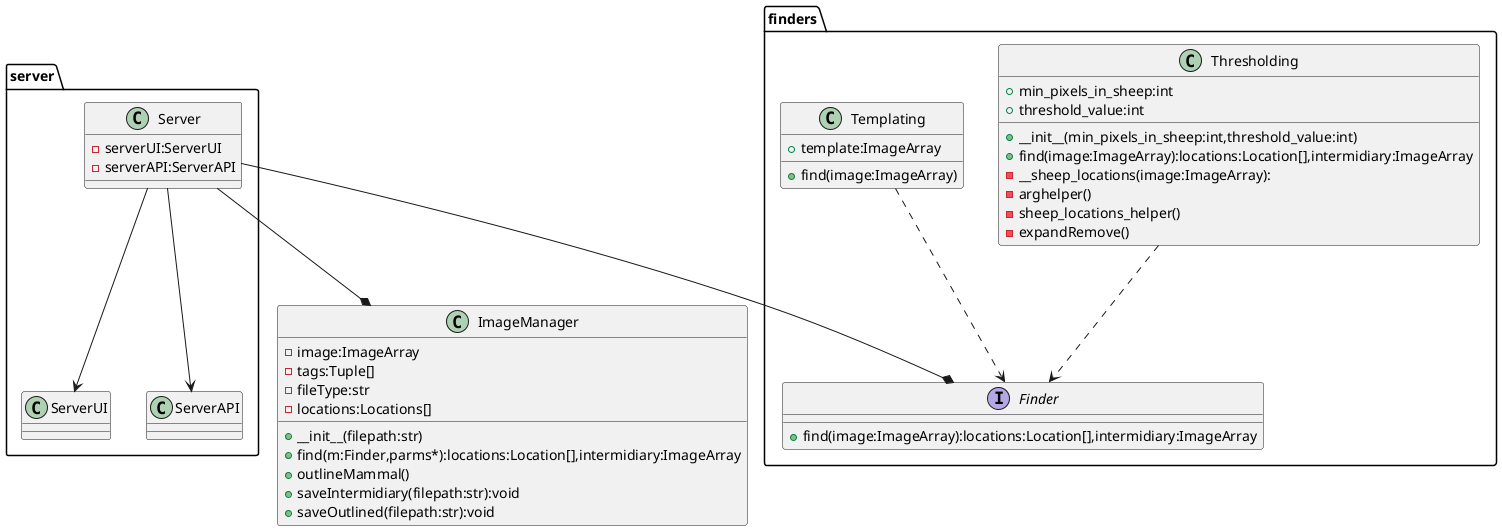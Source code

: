 @startuml
class ImageManager{
    -image:ImageArray
    -tags:Tuple[]
    -fileType:str
    -locations:Locations[]

    +__init__(filepath:str)
    +find(m:Finder,parms*):locations:Location[],intermidiary:ImageArray
    +outlineMammal()
    +saveIntermidiary(filepath:str):void
    +saveOutlined(filepath:str):void
}

package server{
    class Server{
        -serverUI:ServerUI
        -serverAPI:ServerAPI
    }
    class ServerUI{

    }
    class ServerAPI{

    }
}

package finders{
    interface Finder{
        +find(image:ImageArray):locations:Location[],intermidiary:ImageArray
    }
    class Thresholding{
        +min_pixels_in_sheep:int
        +threshold_value:int
        +__init__(min_pixels_in_sheep:int,threshold_value:int)
        +find(image:ImageArray):locations:Location[],intermidiary:ImageArray
        -__sheep_locations(image:ImageArray):
        -arghelper()
        -sheep_locations_helper()
        -expandRemove()
    }
    class Templating{
        +template:ImageArray
        +find(image:ImageArray)
    }
}
Thresholding ..> Finder
Templating ..> Finder
Server --* ImageManager
Server --* Finder
Server --> ServerAPI
Server --> ServerUI
@enduml
